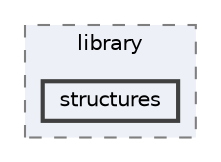 digraph "/home/runner/work/cpp-viewshed-library/cpp-viewshed-library/src/library/structures"
{
 // LATEX_PDF_SIZE
  bgcolor="transparent";
  edge [fontname=Helvetica,fontsize=10,labelfontname=Helvetica,labelfontsize=10];
  node [fontname=Helvetica,fontsize=10,shape=box,height=0.2,width=0.4];
  compound=true
  subgraph clusterdir_0aacf3aed1a5c7085b23ed9486273ee2 {
    graph [ bgcolor="#edf0f7", pencolor="grey50", label="library", fontname=Helvetica,fontsize=10 style="filled,dashed", URL="dir_0aacf3aed1a5c7085b23ed9486273ee2.html",tooltip=""]
  dir_ee5ab8da7d79211a4288e7f44db80a78 [label="structures", fillcolor="#edf0f7", color="grey25", style="filled,bold", URL="dir_ee5ab8da7d79211a4288e7f44db80a78.html",tooltip=""];
  }
}
